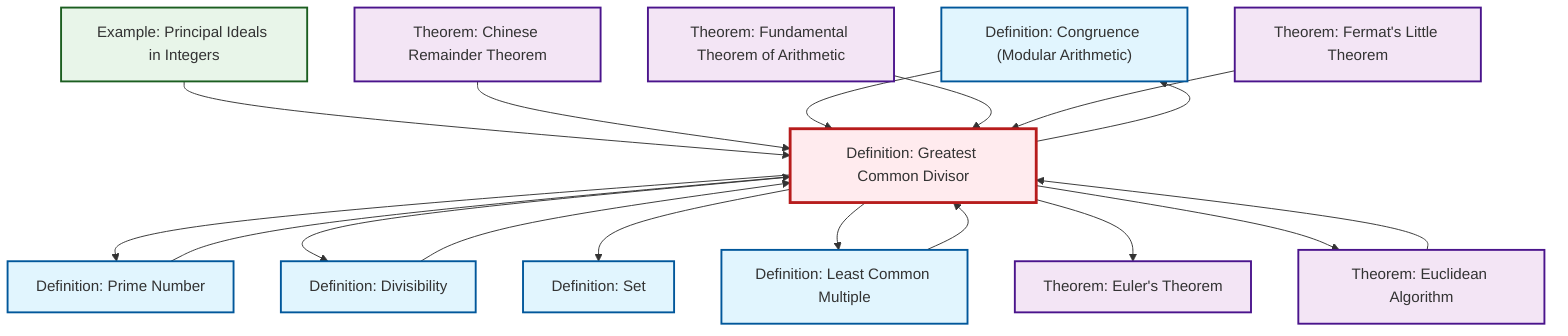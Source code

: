 graph TD
    classDef definition fill:#e1f5fe,stroke:#01579b,stroke-width:2px
    classDef theorem fill:#f3e5f5,stroke:#4a148c,stroke-width:2px
    classDef axiom fill:#fff3e0,stroke:#e65100,stroke-width:2px
    classDef example fill:#e8f5e9,stroke:#1b5e20,stroke-width:2px
    classDef current fill:#ffebee,stroke:#b71c1c,stroke-width:3px
    def-congruence["Definition: Congruence (Modular Arithmetic)"]:::definition
    def-divisibility["Definition: Divisibility"]:::definition
    thm-fundamental-arithmetic["Theorem: Fundamental Theorem of Arithmetic"]:::theorem
    thm-euler["Theorem: Euler's Theorem"]:::theorem
    thm-fermat-little["Theorem: Fermat's Little Theorem"]:::theorem
    def-set["Definition: Set"]:::definition
    def-gcd["Definition: Greatest Common Divisor"]:::definition
    thm-chinese-remainder["Theorem: Chinese Remainder Theorem"]:::theorem
    ex-principal-ideal["Example: Principal Ideals in Integers"]:::example
    def-prime["Definition: Prime Number"]:::definition
    def-lcm["Definition: Least Common Multiple"]:::definition
    thm-euclidean-algorithm["Theorem: Euclidean Algorithm"]:::theorem
    def-prime --> def-gcd
    def-gcd --> def-prime
    def-gcd --> def-divisibility
    def-gcd --> def-set
    ex-principal-ideal --> def-gcd
    def-lcm --> def-gcd
    thm-chinese-remainder --> def-gcd
    thm-euclidean-algorithm --> def-gcd
    def-congruence --> def-gcd
    def-divisibility --> def-gcd
    def-gcd --> def-lcm
    def-gcd --> thm-euler
    def-gcd --> thm-euclidean-algorithm
    thm-fundamental-arithmetic --> def-gcd
    thm-fermat-little --> def-gcd
    def-gcd --> def-congruence
    class def-gcd current